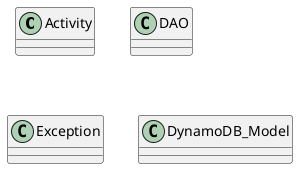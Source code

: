 PARTICIPANTS: use this file for creating the class diagram in mastery task 01

@startuml

class Activity {

}
class DAO {
}
class Exception {
}
class DynamoDB_Model {
}
@enduml